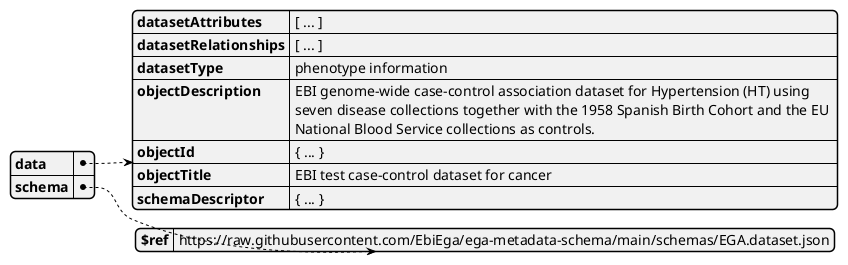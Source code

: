 @startjson

{
    "data": {
        "datasetAttributes": "[ ... ]",
        "datasetRelationships": "[ ... ]",
        "datasetType": "phenotype information",
        "objectDescription": "EBI genome-wide case-control association dataset for Hypertension (HT) using \\nseven disease collections together with the 1958 Spanish Birth Cohort and the EU \\nNational Blood Service collections as controls.",
        "objectId": "{ ... }",
        "objectTitle": "EBI test case-control dataset for cancer",
        "schemaDescriptor": "{ ... }"
    },
    "schema": {
        "$ref": "https://raw.githubusercontent.com/EbiEga/ega-metadata-schema/main/schemas/EGA.dataset.json"
    }
}
@endjson